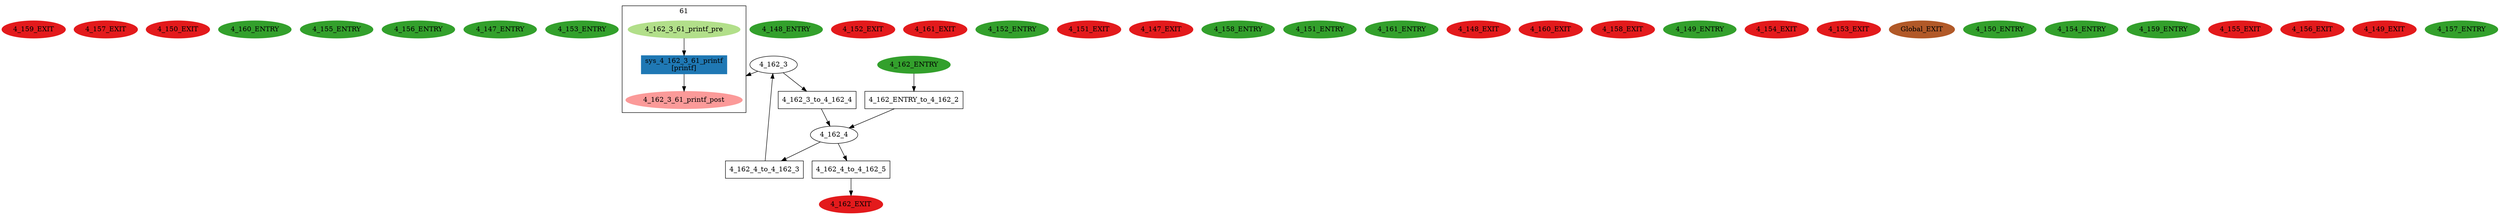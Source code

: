 digraph model { 
compound=true; 
node  [style="filled", colorscheme="paired12"];  "4_159_EXIT" [shape=ellipse, color=6, style=filled];
  "4_157_EXIT" [shape=ellipse, color=6, style=filled];
  "4_150_EXIT" [shape=ellipse, color=6, style=filled];
  "4_160_ENTRY" [shape=ellipse, color=4, style=filled];
  "4_155_ENTRY" [shape=ellipse, color=4, style=filled];
  "4_156_ENTRY" [shape=ellipse, color=4, style=filled];
  "4_147_ENTRY" [shape=ellipse, color=4, style=filled];
  "4_153_ENTRY" [shape=ellipse, color=4, style=filled];
  "4_162_3" [shape=ellipse, style=""];
subgraph "cluster_4_162_3_61" { 
label="61"  "4_162_3_61_printf_post" [shape=ellipse, style=""];
  "4_162_3_61_printf_pre" [shape=ellipse, style=""];
  "sys_4_162_3_61_printf" [shape=box, style=""];
  "sys_4_162_3_61_printf" [color=2, style=filled];
  "sys_4_162_3_61_printf" [label="sys_4_162_3_61_printf\n[printf]"];
  "4_162_3_61_printf_pre" -> "sys_4_162_3_61_printf" [label="", arrowhead="normal"];
  "sys_4_162_3_61_printf" -> "4_162_3_61_printf_post" [label="", arrowhead="normal"];
}
  "4_162_3" -> "4_162_3_61_printf_post" [lhead="cluster_4_162_3_61"];
  "4_162_3_61_printf_pre" [color=3, style=filled];
  "4_162_3_61_printf_post" [color=5, style=filled];
  "4_162_4" [shape=ellipse, style=""];
  "4_148_ENTRY" [shape=ellipse, color=4, style=filled];
  "4_152_EXIT" [shape=ellipse, color=6, style=filled];
  "4_161_EXIT" [shape=ellipse, color=6, style=filled];
  "4_152_ENTRY" [shape=ellipse, color=4, style=filled];
  "4_151_EXIT" [shape=ellipse, color=6, style=filled];
  "4_147_EXIT" [shape=ellipse, color=6, style=filled];
  "4_158_ENTRY" [shape=ellipse, color=4, style=filled];
  "4_162_EXIT" [shape=ellipse, color=6, style=filled];
  "4_151_ENTRY" [shape=ellipse, color=4, style=filled];
  "4_161_ENTRY" [shape=ellipse, color=4, style=filled];
  "4_148_EXIT" [shape=ellipse, color=6, style=filled];
  "4_160_EXIT" [shape=ellipse, color=6, style=filled];
  "4_158_EXIT" [shape=ellipse, color=6, style=filled];
  "4_149_ENTRY" [shape=ellipse, color=4, style=filled];
  "4_162_ENTRY" [shape=ellipse, color=4, style=filled];
  "4_154_EXIT" [shape=ellipse, color=6, style=filled];
  "4_153_EXIT" [shape=ellipse, color=6, style=filled];
  "Global_EXIT" [shape=ellipse, color=12, style=filled];
  "4_150_ENTRY" [shape=ellipse, color=4, style=filled];
  "4_154_ENTRY" [shape=ellipse, color=4, style=filled];
  "4_159_ENTRY" [shape=ellipse, color=4, style=filled];
  "4_155_EXIT" [shape=ellipse, color=6, style=filled];
  "4_156_EXIT" [shape=ellipse, color=6, style=filled];
  "4_149_EXIT" [shape=ellipse, color=6, style=filled];
  "4_157_ENTRY" [shape=ellipse, color=4, style=filled];
  "4_162_ENTRY_to_4_162_2" [shape=box, style=""];
  "4_162_ENTRY_to_4_162_2" [label="4_162_ENTRY_to_4_162_2\n"];
  "4_162_4_to_4_162_3" [shape=box, style=""];
  "4_162_4_to_4_162_3" [label="4_162_4_to_4_162_3\n"];
  "4_162_3_to_4_162_4" [shape=box, style=""];
  "4_162_3_to_4_162_4" [label="4_162_3_to_4_162_4\n"];
  "4_162_4_to_4_162_5" [shape=box, style=""];
  "4_162_4_to_4_162_5" [label="4_162_4_to_4_162_5\n"];
  "4_162_3_to_4_162_4" -> "4_162_4" [label="", arrowhead="normal"];
  "4_162_ENTRY_to_4_162_2" -> "4_162_4" [label="", arrowhead="normal"];
  "4_162_4_to_4_162_3" -> "4_162_3" [label="", arrowhead="normal"];
  "4_162_3" -> "4_162_3_to_4_162_4" [label="", arrowhead="normal"];
  "4_162_4_to_4_162_5" -> "4_162_EXIT" [label="", arrowhead="normal"];
  "4_162_ENTRY" -> "4_162_ENTRY_to_4_162_2" [label="", arrowhead="normal"];
  "4_162_4" -> "4_162_4_to_4_162_3" [label="", arrowhead="normal"];
  "4_162_4" -> "4_162_4_to_4_162_5" [label="", arrowhead="normal"];
}
